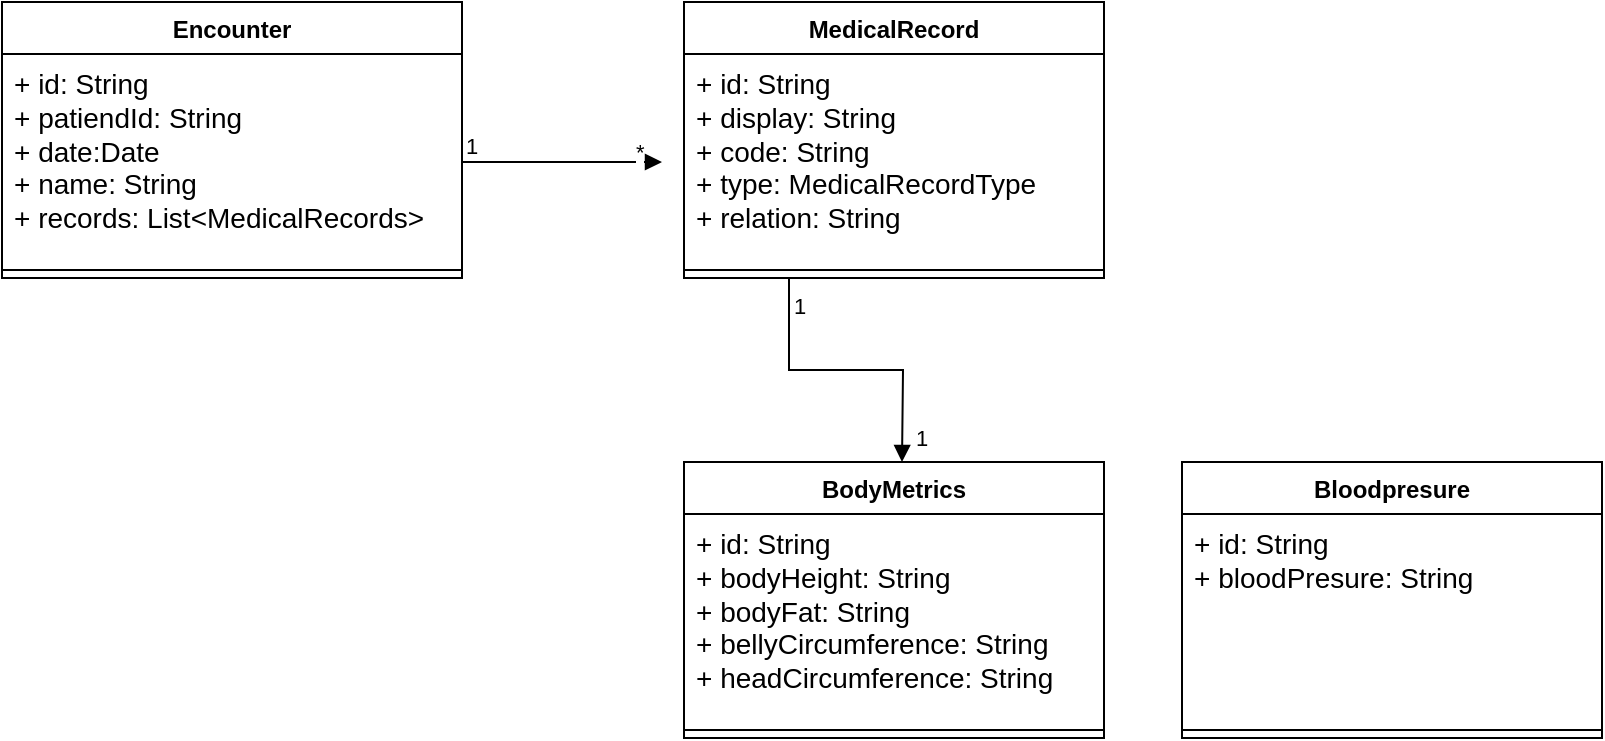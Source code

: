 <mxfile version="21.2.3" type="device">
  <diagram name="Seite-1" id="hBREeetBM2c96PoSBPTZ">
    <mxGraphModel dx="1221" dy="692" grid="1" gridSize="10" guides="1" tooltips="1" connect="1" arrows="1" fold="1" page="1" pageScale="1" pageWidth="827" pageHeight="1169" math="0" shadow="0">
      <root>
        <mxCell id="0" />
        <mxCell id="1" parent="0" />
        <mxCell id="7tsFfhqOV2eTebvIQZ4a-1" value="MedicalRecord&lt;br&gt;" style="swimlane;fontStyle=1;align=center;verticalAlign=top;childLayout=stackLayout;horizontal=1;startSize=26;horizontalStack=0;resizeParent=1;resizeParentMax=0;resizeLast=0;collapsible=1;marginBottom=0;whiteSpace=wrap;html=1;" vertex="1" parent="1">
          <mxGeometry x="381" y="80" width="210" height="138" as="geometry" />
        </mxCell>
        <mxCell id="7tsFfhqOV2eTebvIQZ4a-2" value="&lt;font style=&quot;font-size: 14px;&quot;&gt;+ id: String&lt;br&gt;+ display: String&lt;br&gt;+ code: String&lt;br&gt;+ type: MedicalRecordType&lt;br&gt;+ relation: String&lt;br&gt;&lt;/font&gt;" style="text;strokeColor=none;fillColor=none;align=left;verticalAlign=top;spacingLeft=4;spacingRight=4;overflow=hidden;rotatable=0;points=[[0,0.5],[1,0.5]];portConstraint=eastwest;whiteSpace=wrap;html=1;" vertex="1" parent="7tsFfhqOV2eTebvIQZ4a-1">
          <mxGeometry y="26" width="210" height="104" as="geometry" />
        </mxCell>
        <mxCell id="7tsFfhqOV2eTebvIQZ4a-3" value="" style="line;strokeWidth=1;fillColor=none;align=left;verticalAlign=middle;spacingTop=-1;spacingLeft=3;spacingRight=3;rotatable=0;labelPosition=right;points=[];portConstraint=eastwest;strokeColor=inherit;" vertex="1" parent="7tsFfhqOV2eTebvIQZ4a-1">
          <mxGeometry y="130" width="210" height="8" as="geometry" />
        </mxCell>
        <mxCell id="7tsFfhqOV2eTebvIQZ4a-5" value="Encounter" style="swimlane;fontStyle=1;align=center;verticalAlign=top;childLayout=stackLayout;horizontal=1;startSize=26;horizontalStack=0;resizeParent=1;resizeParentMax=0;resizeLast=0;collapsible=1;marginBottom=0;whiteSpace=wrap;html=1;" vertex="1" parent="1">
          <mxGeometry x="40" y="80" width="230" height="138" as="geometry" />
        </mxCell>
        <mxCell id="7tsFfhqOV2eTebvIQZ4a-6" value="&lt;font style=&quot;font-size: 14px;&quot;&gt;+ id: String&lt;br&gt;+ patiendId: String&lt;br&gt;+ date:Date&lt;br&gt;+ name: String&lt;br&gt;+ records: List&amp;lt;MedicalRecords&amp;gt;&lt;br&gt;&lt;br&gt;&lt;/font&gt;" style="text;strokeColor=none;fillColor=none;align=left;verticalAlign=top;spacingLeft=4;spacingRight=4;overflow=hidden;rotatable=0;points=[[0,0.5],[1,0.5]];portConstraint=eastwest;whiteSpace=wrap;html=1;" vertex="1" parent="7tsFfhqOV2eTebvIQZ4a-5">
          <mxGeometry y="26" width="230" height="104" as="geometry" />
        </mxCell>
        <mxCell id="7tsFfhqOV2eTebvIQZ4a-7" value="" style="line;strokeWidth=1;fillColor=none;align=left;verticalAlign=middle;spacingTop=-1;spacingLeft=3;spacingRight=3;rotatable=0;labelPosition=right;points=[];portConstraint=eastwest;strokeColor=inherit;" vertex="1" parent="7tsFfhqOV2eTebvIQZ4a-5">
          <mxGeometry y="130" width="230" height="8" as="geometry" />
        </mxCell>
        <mxCell id="7tsFfhqOV2eTebvIQZ4a-8" value="" style="endArrow=block;endFill=1;html=1;edgeStyle=orthogonalEdgeStyle;align=left;verticalAlign=top;rounded=0;" edge="1" parent="1">
          <mxGeometry x="-1" relative="1" as="geometry">
            <mxPoint x="270" y="160" as="sourcePoint" />
            <mxPoint x="370" y="160" as="targetPoint" />
          </mxGeometry>
        </mxCell>
        <mxCell id="7tsFfhqOV2eTebvIQZ4a-9" value="1" style="edgeLabel;resizable=0;html=1;align=left;verticalAlign=bottom;" connectable="0" vertex="1" parent="7tsFfhqOV2eTebvIQZ4a-8">
          <mxGeometry x="-1" relative="1" as="geometry" />
        </mxCell>
        <mxCell id="7tsFfhqOV2eTebvIQZ4a-13" value="*" style="edgeLabel;resizable=0;html=1;align=left;verticalAlign=bottom;" connectable="0" vertex="1" parent="1">
          <mxGeometry x="280" y="180" as="geometry">
            <mxPoint x="75" y="-17" as="offset" />
          </mxGeometry>
        </mxCell>
        <mxCell id="7tsFfhqOV2eTebvIQZ4a-14" value="BodyMetrics" style="swimlane;fontStyle=1;align=center;verticalAlign=top;childLayout=stackLayout;horizontal=1;startSize=26;horizontalStack=0;resizeParent=1;resizeParentMax=0;resizeLast=0;collapsible=1;marginBottom=0;whiteSpace=wrap;html=1;" vertex="1" parent="1">
          <mxGeometry x="381" y="310" width="210" height="138" as="geometry" />
        </mxCell>
        <mxCell id="7tsFfhqOV2eTebvIQZ4a-15" value="&lt;font style=&quot;font-size: 14px;&quot;&gt;+ id: String&lt;br&gt;+ bodyHeight: String&lt;br&gt;+ bodyFat: String&lt;br&gt;+ bellyCircumference&lt;span style=&quot;background-color: initial;&quot;&gt;: String&lt;/span&gt;&lt;br&gt;+ headCircumference&lt;span style=&quot;background-color: initial;&quot;&gt;: String&lt;/span&gt;&lt;br&gt;&lt;/font&gt;" style="text;strokeColor=none;fillColor=none;align=left;verticalAlign=top;spacingLeft=4;spacingRight=4;overflow=hidden;rotatable=0;points=[[0,0.5],[1,0.5]];portConstraint=eastwest;whiteSpace=wrap;html=1;" vertex="1" parent="7tsFfhqOV2eTebvIQZ4a-14">
          <mxGeometry y="26" width="210" height="104" as="geometry" />
        </mxCell>
        <mxCell id="7tsFfhqOV2eTebvIQZ4a-16" value="" style="line;strokeWidth=1;fillColor=none;align=left;verticalAlign=middle;spacingTop=-1;spacingLeft=3;spacingRight=3;rotatable=0;labelPosition=right;points=[];portConstraint=eastwest;strokeColor=inherit;" vertex="1" parent="7tsFfhqOV2eTebvIQZ4a-14">
          <mxGeometry y="130" width="210" height="8" as="geometry" />
        </mxCell>
        <mxCell id="7tsFfhqOV2eTebvIQZ4a-25" value="" style="endArrow=block;endFill=1;html=1;edgeStyle=orthogonalEdgeStyle;align=left;verticalAlign=top;rounded=0;exitX=0.25;exitY=1;exitDx=0;exitDy=0;" edge="1" parent="1" source="7tsFfhqOV2eTebvIQZ4a-1">
          <mxGeometry x="-1" relative="1" as="geometry">
            <mxPoint x="330" y="360" as="sourcePoint" />
            <mxPoint x="490" y="310" as="targetPoint" />
          </mxGeometry>
        </mxCell>
        <mxCell id="7tsFfhqOV2eTebvIQZ4a-26" value="1" style="edgeLabel;resizable=0;html=1;align=left;verticalAlign=bottom;" connectable="0" vertex="1" parent="7tsFfhqOV2eTebvIQZ4a-25">
          <mxGeometry x="-1" relative="1" as="geometry">
            <mxPoint y="22" as="offset" />
          </mxGeometry>
        </mxCell>
        <mxCell id="7tsFfhqOV2eTebvIQZ4a-27" value="1" style="edgeLabel;resizable=0;html=1;align=left;verticalAlign=bottom;" connectable="0" vertex="1" parent="1">
          <mxGeometry x="443.5" y="250" as="geometry">
            <mxPoint x="51" y="56" as="offset" />
          </mxGeometry>
        </mxCell>
        <mxCell id="7tsFfhqOV2eTebvIQZ4a-29" value="Bloodpresure" style="swimlane;fontStyle=1;align=center;verticalAlign=top;childLayout=stackLayout;horizontal=1;startSize=26;horizontalStack=0;resizeParent=1;resizeParentMax=0;resizeLast=0;collapsible=1;marginBottom=0;whiteSpace=wrap;html=1;" vertex="1" parent="1">
          <mxGeometry x="630" y="310" width="210" height="138" as="geometry" />
        </mxCell>
        <mxCell id="7tsFfhqOV2eTebvIQZ4a-30" value="&lt;font style=&quot;font-size: 14px;&quot;&gt;+ id: String&lt;br&gt;+ bloodPresure: String&lt;br&gt;&lt;/font&gt;" style="text;strokeColor=none;fillColor=none;align=left;verticalAlign=top;spacingLeft=4;spacingRight=4;overflow=hidden;rotatable=0;points=[[0,0.5],[1,0.5]];portConstraint=eastwest;whiteSpace=wrap;html=1;" vertex="1" parent="7tsFfhqOV2eTebvIQZ4a-29">
          <mxGeometry y="26" width="210" height="104" as="geometry" />
        </mxCell>
        <mxCell id="7tsFfhqOV2eTebvIQZ4a-31" value="" style="line;strokeWidth=1;fillColor=none;align=left;verticalAlign=middle;spacingTop=-1;spacingLeft=3;spacingRight=3;rotatable=0;labelPosition=right;points=[];portConstraint=eastwest;strokeColor=inherit;" vertex="1" parent="7tsFfhqOV2eTebvIQZ4a-29">
          <mxGeometry y="130" width="210" height="8" as="geometry" />
        </mxCell>
      </root>
    </mxGraphModel>
  </diagram>
</mxfile>
